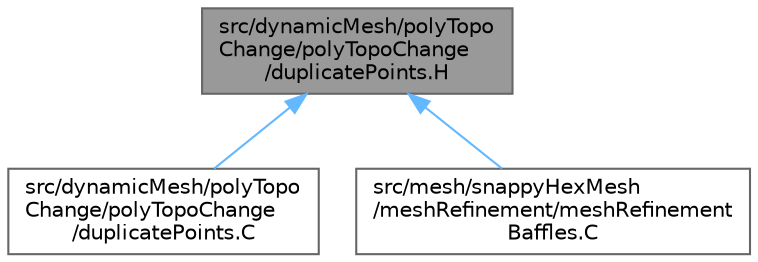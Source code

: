 digraph "src/dynamicMesh/polyTopoChange/polyTopoChange/duplicatePoints.H"
{
 // LATEX_PDF_SIZE
  bgcolor="transparent";
  edge [fontname=Helvetica,fontsize=10,labelfontname=Helvetica,labelfontsize=10];
  node [fontname=Helvetica,fontsize=10,shape=box,height=0.2,width=0.4];
  Node1 [id="Node000001",label="src/dynamicMesh/polyTopo\lChange/polyTopoChange\l/duplicatePoints.H",height=0.2,width=0.4,color="gray40", fillcolor="grey60", style="filled", fontcolor="black",tooltip=" "];
  Node1 -> Node2 [id="edge1_Node000001_Node000002",dir="back",color="steelblue1",style="solid",tooltip=" "];
  Node2 [id="Node000002",label="src/dynamicMesh/polyTopo\lChange/polyTopoChange\l/duplicatePoints.C",height=0.2,width=0.4,color="grey40", fillcolor="white", style="filled",URL="$duplicatePoints_8C.html",tooltip=" "];
  Node1 -> Node3 [id="edge2_Node000001_Node000003",dir="back",color="steelblue1",style="solid",tooltip=" "];
  Node3 [id="Node000003",label="src/mesh/snappyHexMesh\l/meshRefinement/meshRefinement\lBaffles.C",height=0.2,width=0.4,color="grey40", fillcolor="white", style="filled",URL="$meshRefinementBaffles_8C.html",tooltip=" "];
}
